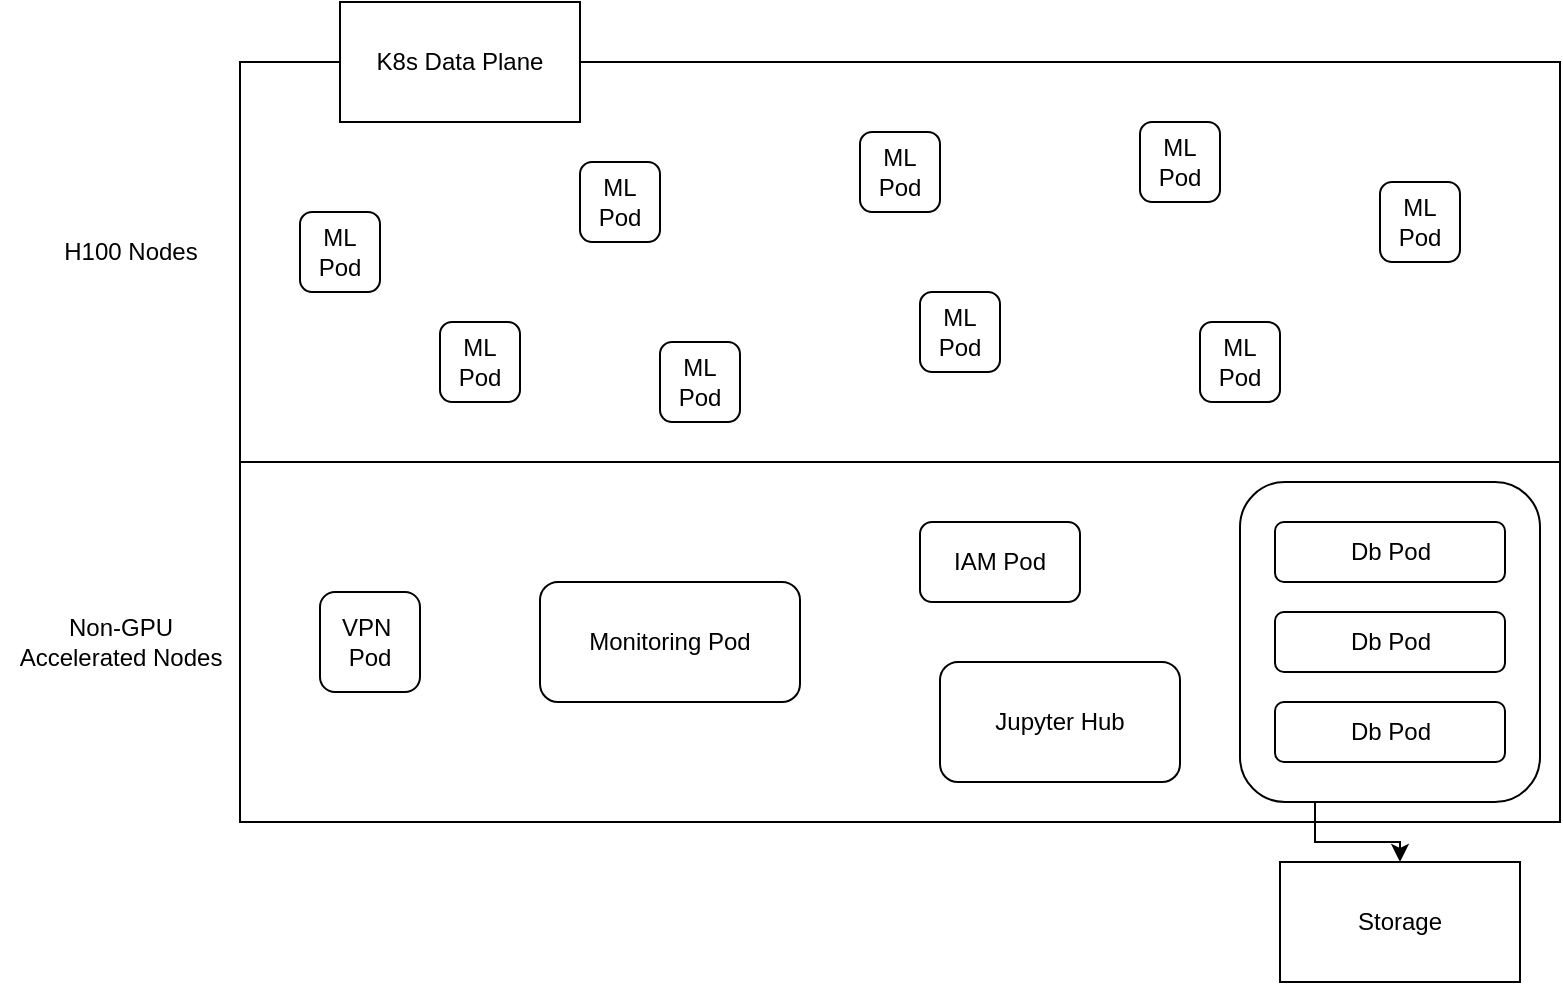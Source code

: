 <mxfile version="24.7.16">
  <diagram name="Page-1" id="uAoP85GP5-xbxqF-5Syd">
    <mxGraphModel dx="1944" dy="595" grid="1" gridSize="10" guides="1" tooltips="1" connect="1" arrows="1" fold="1" page="1" pageScale="1" pageWidth="850" pageHeight="1100" math="0" shadow="0">
      <root>
        <mxCell id="0" />
        <mxCell id="1" parent="0" />
        <mxCell id="7fUsgWhU8AdcrSkdYkqw-1" value="" style="rounded=0;whiteSpace=wrap;html=1;" vertex="1" parent="1">
          <mxGeometry x="110" y="70" width="660" height="380" as="geometry" />
        </mxCell>
        <mxCell id="7fUsgWhU8AdcrSkdYkqw-2" value="K8s Data Plane" style="rounded=0;whiteSpace=wrap;html=1;" vertex="1" parent="1">
          <mxGeometry x="160" y="40" width="120" height="60" as="geometry" />
        </mxCell>
        <mxCell id="7fUsgWhU8AdcrSkdYkqw-3" value="ML&lt;div&gt;Pod&lt;/div&gt;" style="rounded=1;whiteSpace=wrap;html=1;" vertex="1" parent="1">
          <mxGeometry x="140" y="145" width="40" height="40" as="geometry" />
        </mxCell>
        <mxCell id="7fUsgWhU8AdcrSkdYkqw-4" value="" style="rounded=0;whiteSpace=wrap;html=1;" vertex="1" parent="1">
          <mxGeometry x="110" y="270" width="660" height="180" as="geometry" />
        </mxCell>
        <mxCell id="7fUsgWhU8AdcrSkdYkqw-5" value="H100 Nodes" style="text;html=1;align=center;verticalAlign=middle;resizable=0;points=[];autosize=1;strokeColor=none;fillColor=none;" vertex="1" parent="1">
          <mxGeometry x="10" y="150" width="90" height="30" as="geometry" />
        </mxCell>
        <mxCell id="7fUsgWhU8AdcrSkdYkqw-6" value="Non-GPU&lt;div&gt;Accelerated Nodes&lt;/div&gt;" style="text;html=1;align=center;verticalAlign=middle;resizable=0;points=[];autosize=1;strokeColor=none;fillColor=none;" vertex="1" parent="1">
          <mxGeometry x="-10" y="340" width="120" height="40" as="geometry" />
        </mxCell>
        <mxCell id="7fUsgWhU8AdcrSkdYkqw-7" value="ML&lt;div&gt;Pod&lt;/div&gt;" style="rounded=1;whiteSpace=wrap;html=1;" vertex="1" parent="1">
          <mxGeometry x="280" y="120" width="40" height="40" as="geometry" />
        </mxCell>
        <mxCell id="7fUsgWhU8AdcrSkdYkqw-8" value="ML&lt;div&gt;Pod&lt;/div&gt;" style="rounded=1;whiteSpace=wrap;html=1;" vertex="1" parent="1">
          <mxGeometry x="560" y="100" width="40" height="40" as="geometry" />
        </mxCell>
        <mxCell id="7fUsgWhU8AdcrSkdYkqw-9" value="ML&lt;div&gt;Pod&lt;/div&gt;" style="rounded=1;whiteSpace=wrap;html=1;" vertex="1" parent="1">
          <mxGeometry x="590" y="200" width="40" height="40" as="geometry" />
        </mxCell>
        <mxCell id="7fUsgWhU8AdcrSkdYkqw-10" value="ML&lt;div&gt;Pod&lt;/div&gt;" style="rounded=1;whiteSpace=wrap;html=1;" vertex="1" parent="1">
          <mxGeometry x="450" y="185" width="40" height="40" as="geometry" />
        </mxCell>
        <mxCell id="7fUsgWhU8AdcrSkdYkqw-11" value="ML&lt;div&gt;Pod&lt;/div&gt;" style="rounded=1;whiteSpace=wrap;html=1;" vertex="1" parent="1">
          <mxGeometry x="420" y="105" width="40" height="40" as="geometry" />
        </mxCell>
        <mxCell id="7fUsgWhU8AdcrSkdYkqw-12" value="ML&lt;div&gt;Pod&lt;/div&gt;" style="rounded=1;whiteSpace=wrap;html=1;" vertex="1" parent="1">
          <mxGeometry x="680" y="130" width="40" height="40" as="geometry" />
        </mxCell>
        <mxCell id="7fUsgWhU8AdcrSkdYkqw-13" value="ML&lt;div&gt;Pod&lt;/div&gt;" style="rounded=1;whiteSpace=wrap;html=1;" vertex="1" parent="1">
          <mxGeometry x="320" y="210" width="40" height="40" as="geometry" />
        </mxCell>
        <mxCell id="7fUsgWhU8AdcrSkdYkqw-14" value="ML&lt;div&gt;Pod&lt;/div&gt;" style="rounded=1;whiteSpace=wrap;html=1;" vertex="1" parent="1">
          <mxGeometry x="210" y="200" width="40" height="40" as="geometry" />
        </mxCell>
        <mxCell id="7fUsgWhU8AdcrSkdYkqw-15" value="VPN&amp;nbsp;&lt;div&gt;Pod&lt;/div&gt;" style="rounded=1;whiteSpace=wrap;html=1;" vertex="1" parent="1">
          <mxGeometry x="150" y="335" width="50" height="50" as="geometry" />
        </mxCell>
        <mxCell id="7fUsgWhU8AdcrSkdYkqw-16" value="IAM&amp;nbsp;&lt;span style=&quot;background-color: initial;&quot;&gt;Pod&lt;/span&gt;" style="rounded=1;whiteSpace=wrap;html=1;" vertex="1" parent="1">
          <mxGeometry x="450" y="300" width="80" height="40" as="geometry" />
        </mxCell>
        <mxCell id="7fUsgWhU8AdcrSkdYkqw-17" value="Monitoring&amp;nbsp;&lt;span style=&quot;background-color: initial;&quot;&gt;Pod&lt;/span&gt;" style="rounded=1;whiteSpace=wrap;html=1;" vertex="1" parent="1">
          <mxGeometry x="260" y="330" width="130" height="60" as="geometry" />
        </mxCell>
        <mxCell id="7fUsgWhU8AdcrSkdYkqw-24" style="edgeStyle=orthogonalEdgeStyle;rounded=0;orthogonalLoop=1;jettySize=auto;html=1;exitX=0.25;exitY=1;exitDx=0;exitDy=0;entryX=0.5;entryY=0;entryDx=0;entryDy=0;" edge="1" parent="1" source="7fUsgWhU8AdcrSkdYkqw-19" target="7fUsgWhU8AdcrSkdYkqw-22">
          <mxGeometry relative="1" as="geometry" />
        </mxCell>
        <mxCell id="7fUsgWhU8AdcrSkdYkqw-19" value="" style="rounded=1;whiteSpace=wrap;html=1;" vertex="1" parent="1">
          <mxGeometry x="610" y="280" width="150" height="160" as="geometry" />
        </mxCell>
        <mxCell id="7fUsgWhU8AdcrSkdYkqw-18" value="Db&amp;nbsp;&lt;span style=&quot;background-color: initial;&quot;&gt;Pod&lt;/span&gt;" style="rounded=1;whiteSpace=wrap;html=1;" vertex="1" parent="1">
          <mxGeometry x="627.5" y="300" width="115" height="30" as="geometry" />
        </mxCell>
        <mxCell id="7fUsgWhU8AdcrSkdYkqw-20" value="Db&amp;nbsp;&lt;span style=&quot;background-color: initial;&quot;&gt;Pod&lt;/span&gt;" style="rounded=1;whiteSpace=wrap;html=1;" vertex="1" parent="1">
          <mxGeometry x="627.5" y="345" width="115" height="30" as="geometry" />
        </mxCell>
        <mxCell id="7fUsgWhU8AdcrSkdYkqw-21" value="Db&amp;nbsp;&lt;span style=&quot;background-color: initial;&quot;&gt;Pod&lt;/span&gt;" style="rounded=1;whiteSpace=wrap;html=1;" vertex="1" parent="1">
          <mxGeometry x="627.5" y="390" width="115" height="30" as="geometry" />
        </mxCell>
        <mxCell id="7fUsgWhU8AdcrSkdYkqw-22" value="Storage" style="rounded=0;whiteSpace=wrap;html=1;" vertex="1" parent="1">
          <mxGeometry x="630" y="470" width="120" height="60" as="geometry" />
        </mxCell>
        <mxCell id="7fUsgWhU8AdcrSkdYkqw-25" value="Jupyter Hub" style="rounded=1;whiteSpace=wrap;html=1;" vertex="1" parent="1">
          <mxGeometry x="460" y="370" width="120" height="60" as="geometry" />
        </mxCell>
      </root>
    </mxGraphModel>
  </diagram>
</mxfile>

